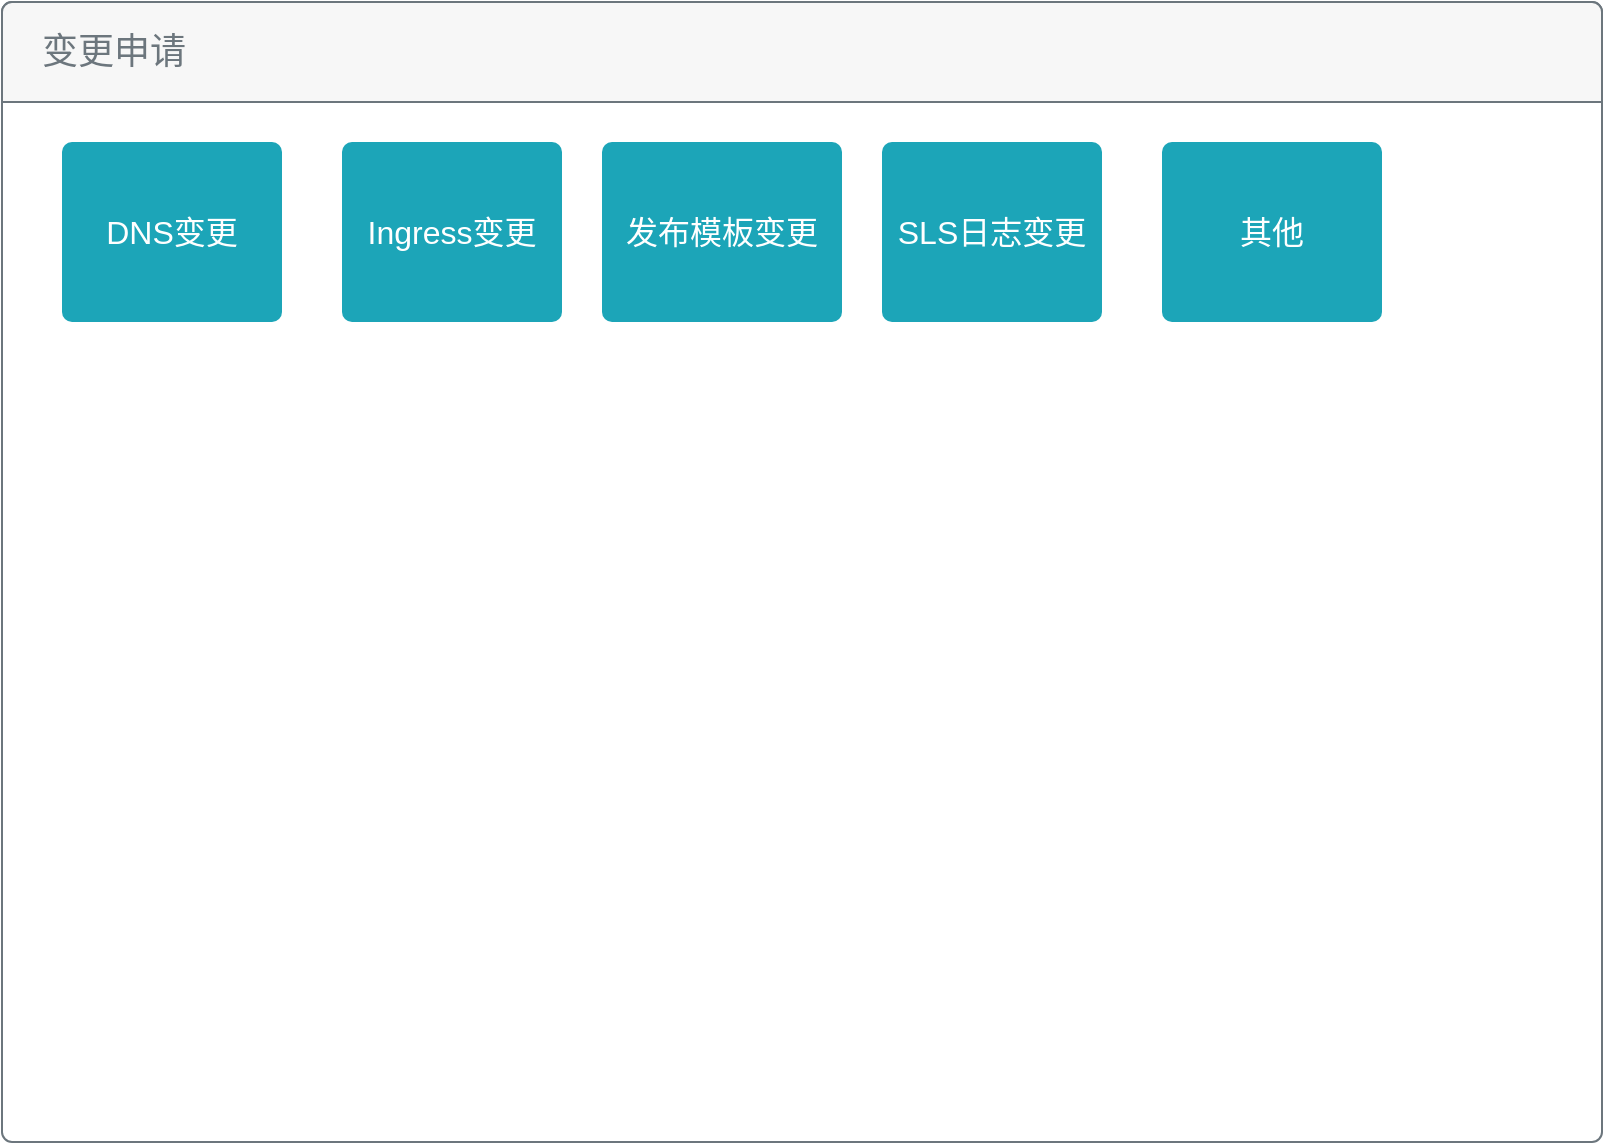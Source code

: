 <mxfile version="22.0.8" type="github">
  <diagram name="第 1 页" id="x31inG7d_730w3KnNFkD">
    <mxGraphModel dx="2074" dy="1125" grid="1" gridSize="10" guides="1" tooltips="1" connect="1" arrows="1" fold="1" page="1" pageScale="1" pageWidth="827" pageHeight="1169" math="0" shadow="0">
      <root>
        <mxCell id="0" />
        <mxCell id="1" parent="0" />
        <mxCell id="zGF38Er_j_W_UDSWtksg-1" value="" style="html=1;shadow=0;dashed=0;shape=mxgraph.bootstrap.rrect;rSize=5;strokeColor=#6C767D;html=1;whiteSpace=wrap;fillColor=#ffffff;fontColor=#6C767D;verticalAlign=bottom;align=left;spacing=20;spacingBottom=0;fontSize=14;" vertex="1" parent="1">
          <mxGeometry x="20" y="280" width="800" height="570" as="geometry" />
        </mxCell>
        <mxCell id="zGF38Er_j_W_UDSWtksg-2" value="变更申请" style="html=1;shadow=0;dashed=0;shape=mxgraph.bootstrap.topButton;rSize=5;perimeter=none;whiteSpace=wrap;fillColor=#F7F7F7;strokeColor=#6C767D;fontColor=#6C767D;resizeWidth=1;fontSize=18;align=left;spacing=20;" vertex="1" parent="zGF38Er_j_W_UDSWtksg-1">
          <mxGeometry width="800.0" height="50" relative="1" as="geometry" />
        </mxCell>
        <mxCell id="zGF38Er_j_W_UDSWtksg-3" value="DNS变更" style="html=1;shadow=0;dashed=0;shape=mxgraph.bootstrap.rrect;rSize=5;strokeColor=none;strokeWidth=1;fillColor=#1CA5B8;fontColor=#FFFFFF;whiteSpace=wrap;align=center;verticalAlign=middle;spacingLeft=0;fontStyle=0;fontSize=16;spacing=5;" vertex="1" parent="zGF38Er_j_W_UDSWtksg-1">
          <mxGeometry x="30" y="70" width="110" height="90" as="geometry" />
        </mxCell>
        <mxCell id="zGF38Er_j_W_UDSWtksg-5" value="Ingress变更" style="html=1;shadow=0;dashed=0;shape=mxgraph.bootstrap.rrect;rSize=5;strokeColor=none;strokeWidth=1;fillColor=#1CA5B8;fontColor=#FFFFFF;whiteSpace=wrap;align=center;verticalAlign=middle;spacingLeft=0;fontStyle=0;fontSize=16;spacing=5;" vertex="1" parent="zGF38Er_j_W_UDSWtksg-1">
          <mxGeometry x="170" y="70" width="110" height="90" as="geometry" />
        </mxCell>
        <mxCell id="zGF38Er_j_W_UDSWtksg-6" value="发布模板变更" style="html=1;shadow=0;dashed=0;shape=mxgraph.bootstrap.rrect;rSize=5;strokeColor=none;strokeWidth=1;fillColor=#1CA5B8;fontColor=#FFFFFF;whiteSpace=wrap;align=center;verticalAlign=middle;spacingLeft=0;fontStyle=0;fontSize=16;spacing=5;" vertex="1" parent="zGF38Er_j_W_UDSWtksg-1">
          <mxGeometry x="300" y="70" width="120" height="90" as="geometry" />
        </mxCell>
        <mxCell id="zGF38Er_j_W_UDSWtksg-7" value="SLS日志变更" style="html=1;shadow=0;dashed=0;shape=mxgraph.bootstrap.rrect;rSize=5;strokeColor=none;strokeWidth=1;fillColor=#1CA5B8;fontColor=#FFFFFF;whiteSpace=wrap;align=center;verticalAlign=middle;spacingLeft=0;fontStyle=0;fontSize=16;spacing=5;" vertex="1" parent="zGF38Er_j_W_UDSWtksg-1">
          <mxGeometry x="440" y="70" width="110" height="90" as="geometry" />
        </mxCell>
        <mxCell id="zGF38Er_j_W_UDSWtksg-8" value="其他" style="html=1;shadow=0;dashed=0;shape=mxgraph.bootstrap.rrect;rSize=5;strokeColor=none;strokeWidth=1;fillColor=#1CA5B8;fontColor=#FFFFFF;whiteSpace=wrap;align=center;verticalAlign=middle;spacingLeft=0;fontStyle=0;fontSize=16;spacing=5;" vertex="1" parent="zGF38Er_j_W_UDSWtksg-1">
          <mxGeometry x="580" y="70" width="110" height="90" as="geometry" />
        </mxCell>
      </root>
    </mxGraphModel>
  </diagram>
</mxfile>
